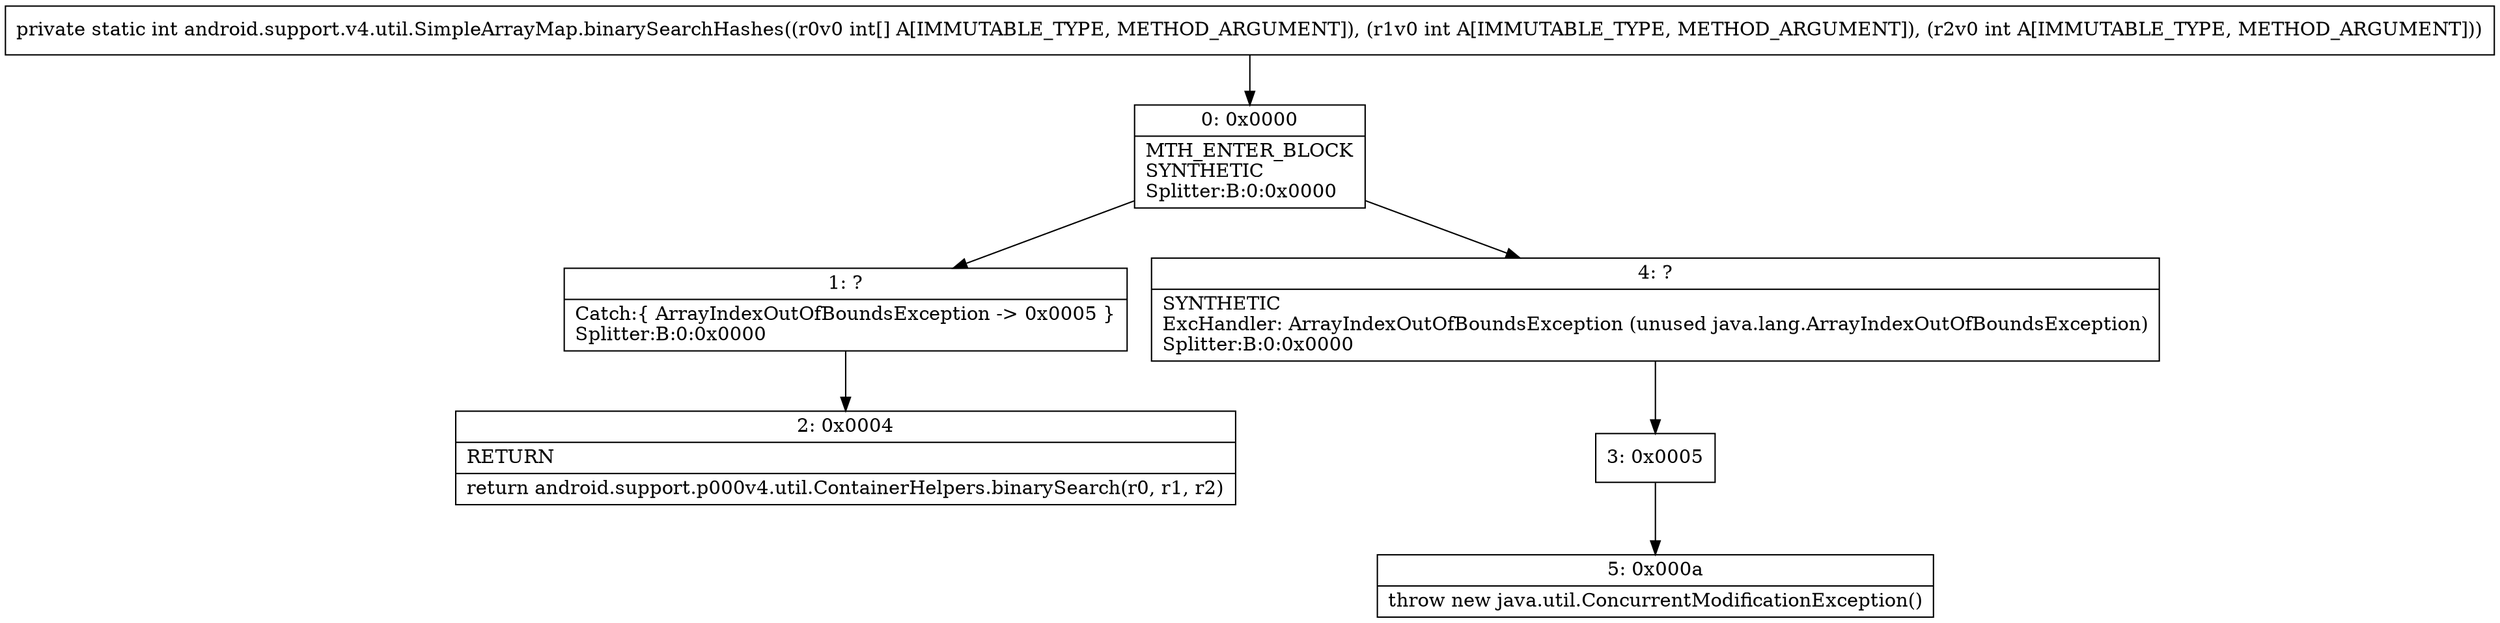 digraph "CFG forandroid.support.v4.util.SimpleArrayMap.binarySearchHashes([III)I" {
Node_0 [shape=record,label="{0\:\ 0x0000|MTH_ENTER_BLOCK\lSYNTHETIC\lSplitter:B:0:0x0000\l}"];
Node_1 [shape=record,label="{1\:\ ?|Catch:\{ ArrayIndexOutOfBoundsException \-\> 0x0005 \}\lSplitter:B:0:0x0000\l}"];
Node_2 [shape=record,label="{2\:\ 0x0004|RETURN\l|return android.support.p000v4.util.ContainerHelpers.binarySearch(r0, r1, r2)\l}"];
Node_3 [shape=record,label="{3\:\ 0x0005}"];
Node_4 [shape=record,label="{4\:\ ?|SYNTHETIC\lExcHandler: ArrayIndexOutOfBoundsException (unused java.lang.ArrayIndexOutOfBoundsException)\lSplitter:B:0:0x0000\l}"];
Node_5 [shape=record,label="{5\:\ 0x000a|throw new java.util.ConcurrentModificationException()\l}"];
MethodNode[shape=record,label="{private static int android.support.v4.util.SimpleArrayMap.binarySearchHashes((r0v0 int[] A[IMMUTABLE_TYPE, METHOD_ARGUMENT]), (r1v0 int A[IMMUTABLE_TYPE, METHOD_ARGUMENT]), (r2v0 int A[IMMUTABLE_TYPE, METHOD_ARGUMENT])) }"];
MethodNode -> Node_0;
Node_0 -> Node_1;
Node_0 -> Node_4;
Node_1 -> Node_2;
Node_3 -> Node_5;
Node_4 -> Node_3;
}

